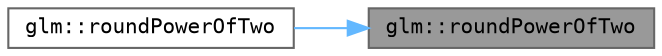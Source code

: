 digraph "glm::roundPowerOfTwo"
{
 // LATEX_PDF_SIZE
  bgcolor="transparent";
  edge [fontname=Terminal,fontsize=10,labelfontname=Helvetica,labelfontsize=10];
  node [fontname=Terminal,fontsize=10,shape=box,height=0.2,width=0.4];
  rankdir="RL";
  Node1 [label="glm::roundPowerOfTwo",height=0.2,width=0.4,color="gray40", fillcolor="grey60", style="filled", fontcolor="black",tooltip=" "];
  Node1 -> Node2 [dir="back",color="steelblue1",style="solid"];
  Node2 [label="glm::roundPowerOfTwo",height=0.2,width=0.4,color="grey40", fillcolor="white", style="filled",URL="$group__gtc__round.html#gaac3675b95a8a779727495fae80e75473",tooltip=" "];
}

